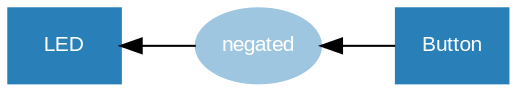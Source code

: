 /* vim: set et sw=4 sts=4: */

digraph {
    graph [rankdir=RL];
    edge [arrowhead=normal, style=solid];

    /* Devices */
    node [shape=rect, style=filled, color="#2980b9", fontname=Arial, fontcolor="#ffffff", fontsize=10];

    LED
    Button

    /* functions */
    node [shape=oval, style=filled, color="#9ec6e0", fontcolor="#ffffff"];

    negated

    Button -> negated -> LED;
}
